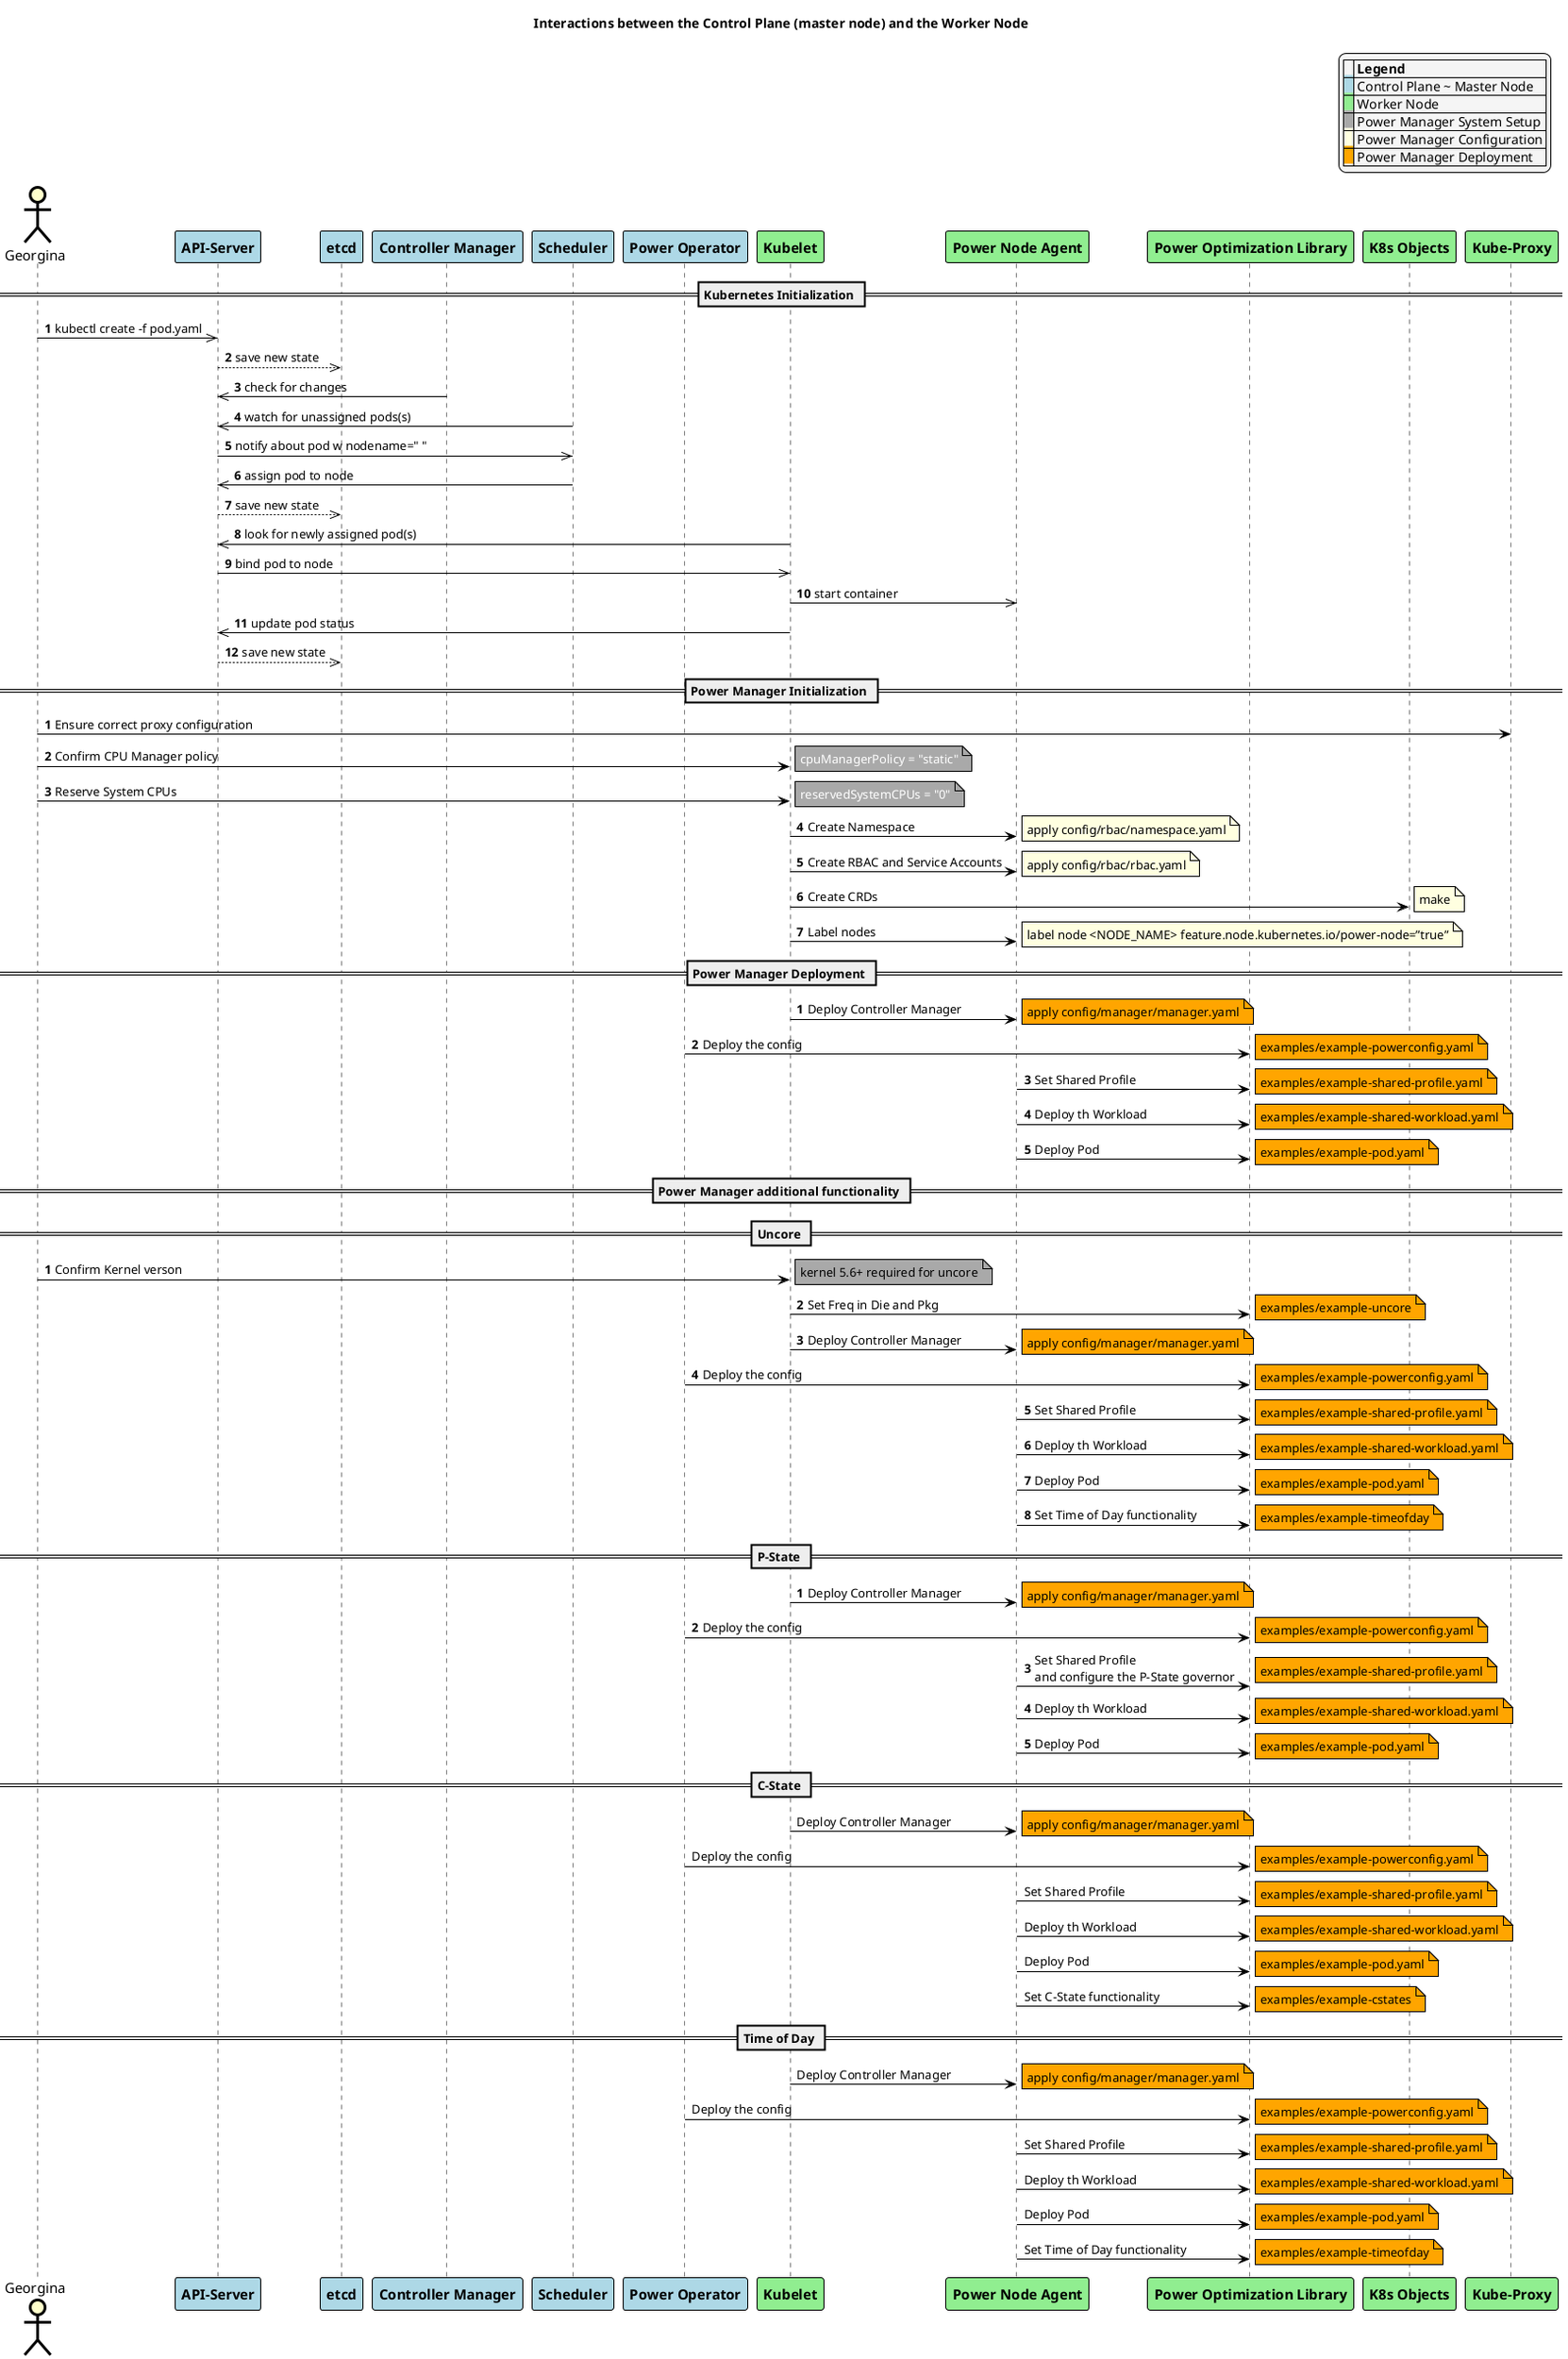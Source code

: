@startuml
skinparam noteBorderColor Black
skinparam noteBorderThickness 1
skinparam noteBackgroundColor Yellow
skinparam legendBackgroundColor WhiteSmoke

skinparam sequence {
	BoxBorderColor Black
	BoxFontSize 20

	ArrowColor Black
	ArrowThickness 1

	ActorBorderColor Black
	ActorBorderThickness 3
	ActorBackgroundColor Business
	ActorFontSize 15

	ParticipantBorderColor Black
	ParticipantBorderThickness 1
	ParticipantBackgroundColor Business
	ParticipantFontSize 15

	LifeLineBorderColor Black
	LifeLineBorderThickness 1
	LifeLineBackgroundColor LightGray
}


 legend top right
|= |= Legend |
|<back:LightBlue>   </back>| Control Plane ~ Master Node |
|<back:LightGreen>   </back>| Worker Node |
|<back:DarkGray>   </back>| Power Manager System Setup |
|<back:LightYellow>   </back>| Power Manager Configuration |
|<back:Orange>   </back>| Power Manager Deployment |
endlegend 

actor Georgina
participant apiSrv as "<b>API-Server" #LightBlue
participant etcd as "<b>etcd" #LightBlue
participant cntrlMgr as "<b>Controller Manager" #LightBlue
participant sched as "<b>Scheduler" #LightBlue
participant powerOperator as "<b>Power Operator" #LightBlue
participant kubelet as "<b>Kubelet" #LightGreen
participant agent as "<b>Power Node Agent" #LightGreen
participant library as "<b>Power Optimization Library" #LightGreen
participant objects as "<b>K8s Objects" #LightGreen
participant proxy as "<b>Kube-Proxy" #LightGreen

title : Interactions between the Control Plane (master node) and the Worker Node

== Kubernetes Initialization ==
autonumber

Georgina->>apiSrv: kubectl create -f pod.yaml
apiSrv-->>etcd: save new state
cntrlMgr->>apiSrv: check for changes
sched->>apiSrv: watch for unassigned pods(s)
apiSrv->>sched: notify about pod w nodename=" "
sched->>apiSrv: assign pod to node
apiSrv-->>etcd: save new state
kubelet->>apiSrv: look for newly assigned pod(s)
apiSrv->>kubelet: bind pod to node
kubelet->>agent: start container
kubelet->>apiSrv: update pod status
apiSrv-->>etcd: save new state

autonumber stop


== Power Manager Initialization ==
autonumber

Georgina -> proxy : Ensure correct proxy configuration 

Georgina -> kubelet: Confirm CPU Manager policy
note right #DarkGray: <color #White>cpuManagerPolicy = "static"</color>

Georgina -> kubelet: Reserve System CPUs
note right #DarkGray: <color #White>reservedSystemCPUs = "0"</color>

kubelet -> agent: Create Namespace
note right #LightYellow: <color #black>apply config/rbac/namespace.yaml</color>

kubelet -> agent: Create RBAC and Service Accounts
note right #LightYellow: <color #black>apply config/rbac/rbac.yaml</color>

kubelet -> objects: Create CRDs
note right #LightYellow: <color #black>make</color>

kubelet -> agent: Label nodes
note right #LightYellow: <color #black>label node <NODE_NAME> feature.node.kubernetes.io/power-node=”true”</color>

autonumber stop


== Power Manager Deployment ==
autonumber

kubelet -> agent: Deploy Controller Manager
note right #Orange: <color #black>apply config/manager/manager.yaml</color>

powerOperator -> library: Deploy the config
note right #Orange: <color #black>examples/example-powerconfig.yaml</color>

agent -> library: Set Shared Profile 
note right #Orange: <color #black>examples/example-shared-profile.yaml</color>

agent -> library: Deploy th Workload
note right #Orange: <color #black>examples/example-shared-workload.yaml</color>

agent -> library: Deploy Pod 
note right #Orange: <color #black>examples/example-pod.yaml</color>

autonumber stop

== Power Manager additional functionality ==

== Uncore ==
autonumber

Georgina -> kubelet: Confirm Kernel verson
note right #DarkGray: <color #black>kernel 5.6+ required for uncore</color>


kubelet -> library: Set Freq in Die and Pkg 
note right #Orange: <color #black>examples/example-uncore</color>

kubelet -> agent: Deploy Controller Manager
note right #Orange: <color #black>apply config/manager/manager.yaml</color>

powerOperator -> library: Deploy the config
note right #Orange: <color #black>examples/example-powerconfig.yaml</color>

agent -> library: Set Shared Profile 
note right #Orange: <color #black>examples/example-shared-profile.yaml</color>

agent -> library: Deploy th Workload
note right #Orange: <color #black>examples/example-shared-workload.yaml</color>

agent -> library: Deploy Pod 
note right #Orange: <color #black>examples/example-pod.yaml</color>

agent -> library: Set Time of Day functionality 
note right #Orange: <color #black>examples/example-timeofday</color>

autonumber stop

== P-State ==
autonumber

kubelet -> agent: Deploy Controller Manager
note right #Orange: <color #black>apply config/manager/manager.yaml</color>

powerOperator -> library: Deploy the config
note right #Orange: <color #black>examples/example-powerconfig.yaml</color>

agent -> library: Set Shared Profile \nand configure the P-State governor
note right #Orange: <color #black>examples/example-shared-profile.yaml</color>

agent -> library: Deploy th Workload
note right #Orange: <color #black>examples/example-shared-workload.yaml</color>

agent -> library: Deploy Pod 
note right #Orange: <color #black>examples/example-pod.yaml</color>

autonumber stop

== C-State ==
kubelet -> agent: Deploy Controller Manager
note right #Orange: <color #black>apply config/manager/manager.yaml</color>

powerOperator -> library: Deploy the config
note right #Orange: <color #black>examples/example-powerconfig.yaml</color>

agent -> library: Set Shared Profile 
note right #Orange: <color #black>examples/example-shared-profile.yaml</color>

agent -> library: Deploy th Workload
note right #Orange: <color #black>examples/example-shared-workload.yaml</color>

agent -> library: Deploy Pod 
note right #Orange: <color #black>examples/example-pod.yaml</color>

agent -> library: Set C-State functionality 
note right #Orange: <color #black>examples/example-cstates</color>

== Time of Day ==

kubelet -> agent: Deploy Controller Manager
note right #Orange: <color #black>apply config/manager/manager.yaml</color>

powerOperator -> library: Deploy the config
note right #Orange: <color #black>examples/example-powerconfig.yaml</color>

agent -> library: Set Shared Profile 
note right #Orange: <color #black>examples/example-shared-profile.yaml</color>

agent -> library: Deploy th Workload
note right #Orange: <color #black>examples/example-shared-workload.yaml</color>

agent -> library: Deploy Pod 
note right #Orange: <color #black>examples/example-pod.yaml</color>

agent -> library: Set Time of Day functionality 
note right #Orange: <color #black>examples/example-timeofday</color>


@enduml
